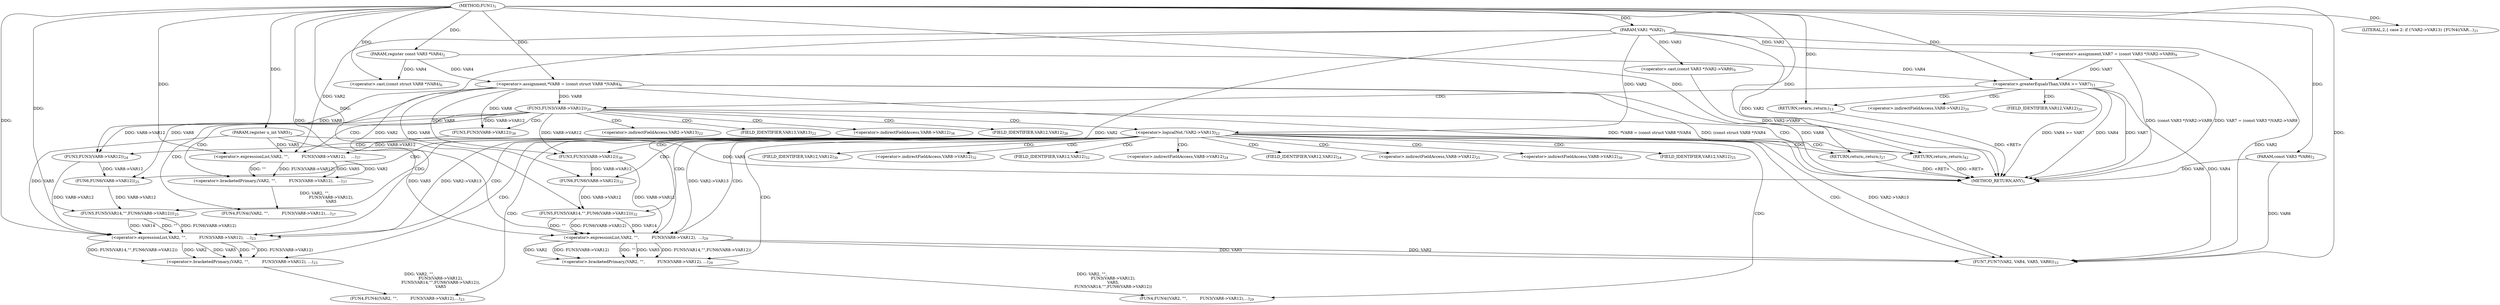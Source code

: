digraph "FUN1" {  
"8" [label = <(METHOD,FUN1)<SUB>1</SUB>> ]
"104" [label = <(METHOD_RETURN,ANY)<SUB>1</SUB>> ]
"9" [label = <(PARAM,VAR1 *VAR2)<SUB>1</SUB>> ]
"10" [label = <(PARAM,register const VAR3 *VAR4)<SUB>2</SUB>> ]
"11" [label = <(PARAM,register u_int VAR5)<SUB>2</SUB>> ]
"12" [label = <(PARAM,const VAR3 *VAR6)<SUB>2</SUB>> ]
"16" [label = <(&lt;operator&gt;.assignment,*VAR8 = (const struct VAR8 *)VAR4)<SUB>6</SUB>> ]
"21" [label = <(&lt;operator&gt;.assignment,VAR7 = (const VAR3 *)VAR2-&gt;VAR9)<SUB>9</SUB>> ]
"103" [label = <(RETURN,return;,return;)<SUB>42</SUB>> ]
"29" [label = <(&lt;operator&gt;.greaterEqualsThan,VAR4 &gt;= VAR7)<SUB>11</SUB>> ]
"35" [label = <(FUN3,FUN3(VAR8-&gt;VAR12))<SUB>20</SUB>> ]
"18" [label = <(&lt;operator&gt;.cast,(const struct VAR8 *)VAR4)<SUB>6</SUB>> ]
"23" [label = <(&lt;operator&gt;.cast,(const VAR3 *)VAR2-&gt;VAR9)<SUB>9</SUB>> ]
"33" [label = <(RETURN,return;,return;)<SUB>13</SUB>> ]
"41" [label = <(LITERAL,2,{
 	case 2:
 		if (!VAR2-&gt;VAR13) {
			FUN4((VAR...)<SUB>21</SUB>> ]
"92" [label = <(FUN4,FUN4((VAR2, &quot;&quot;,
		          FUN3(VAR8-&gt;VAR12),
...)<SUB>37</SUB>> ]
"43" [label = <(&lt;operator&gt;.logicalNot,!VAR2-&gt;VAR13)<SUB>22</SUB>> ]
"48" [label = <(FUN4,FUN4((VAR2, &quot;&quot;,
			          FUN3(VAR8-&gt;VAR12),...)<SUB>23</SUB>> ]
"65" [label = <(RETURN,return;,return;)<SUB>27</SUB>> ]
"93" [label = <(&lt;operator&gt;.bracketedPrimary,(VAR2, &quot;&quot;,
		          FUN3(VAR8-&gt;VAR12),
		   ...)<SUB>37</SUB>> ]
"68" [label = <(FUN4,FUN4((VAR2, &quot;&quot;,
			          FUN3(VAR8-&gt;VAR12),...)<SUB>29</SUB>> ]
"85" [label = <(FUN7,FUN7(VAR2, VAR4, VAR5, VAR6))<SUB>33</SUB>> ]
"94" [label = <(&lt;operator&gt;.expressionList,VAR2, &quot;&quot;,
		          FUN3(VAR8-&gt;VAR12),
		    ...)<SUB>37</SUB>> ]
"49" [label = <(&lt;operator&gt;.bracketedPrimary,(VAR2, &quot;&quot;,
			          FUN3(VAR8-&gt;VAR12),
			 ...)<SUB>23</SUB>> ]
"97" [label = <(FUN3,FUN3(VAR8-&gt;VAR12))<SUB>38</SUB>> ]
"50" [label = <(&lt;operator&gt;.expressionList,VAR2, &quot;&quot;,
			          FUN3(VAR8-&gt;VAR12),
			  ...)<SUB>23</SUB>> ]
"69" [label = <(&lt;operator&gt;.bracketedPrimary,(VAR2, &quot;&quot;,
			          FUN3(VAR8-&gt;VAR12),
			 ...)<SUB>29</SUB>> ]
"53" [label = <(FUN3,FUN3(VAR8-&gt;VAR12))<SUB>24</SUB>> ]
"57" [label = <(FUN5,FUN5(VAR14,&quot;&quot;,FUN6(VAR8-&gt;VAR12)))<SUB>25</SUB>> ]
"70" [label = <(&lt;operator&gt;.expressionList,VAR2, &quot;&quot;,
			          FUN3(VAR8-&gt;VAR12),
			  ...)<SUB>29</SUB>> ]
"60" [label = <(FUN6,FUN6(VAR8-&gt;VAR12))<SUB>25</SUB>> ]
"73" [label = <(FUN3,FUN3(VAR8-&gt;VAR12))<SUB>30</SUB>> ]
"78" [label = <(FUN5,FUN5(VAR14,&quot;&quot;,FUN6(VAR8-&gt;VAR12)))<SUB>32</SUB>> ]
"81" [label = <(FUN6,FUN6(VAR8-&gt;VAR12))<SUB>32</SUB>> ]
"36" [label = <(&lt;operator&gt;.indirectFieldAccess,VAR8-&gt;VAR12)<SUB>20</SUB>> ]
"38" [label = <(FIELD_IDENTIFIER,VAR12,VAR12)<SUB>20</SUB>> ]
"44" [label = <(&lt;operator&gt;.indirectFieldAccess,VAR2-&gt;VAR13)<SUB>22</SUB>> ]
"46" [label = <(FIELD_IDENTIFIER,VAR13,VAR13)<SUB>22</SUB>> ]
"98" [label = <(&lt;operator&gt;.indirectFieldAccess,VAR8-&gt;VAR12)<SUB>38</SUB>> ]
"100" [label = <(FIELD_IDENTIFIER,VAR12,VAR12)<SUB>38</SUB>> ]
"54" [label = <(&lt;operator&gt;.indirectFieldAccess,VAR8-&gt;VAR12)<SUB>24</SUB>> ]
"56" [label = <(FIELD_IDENTIFIER,VAR12,VAR12)<SUB>24</SUB>> ]
"61" [label = <(&lt;operator&gt;.indirectFieldAccess,VAR8-&gt;VAR12)<SUB>25</SUB>> ]
"74" [label = <(&lt;operator&gt;.indirectFieldAccess,VAR8-&gt;VAR12)<SUB>30</SUB>> ]
"63" [label = <(FIELD_IDENTIFIER,VAR12,VAR12)<SUB>25</SUB>> ]
"76" [label = <(FIELD_IDENTIFIER,VAR12,VAR12)<SUB>30</SUB>> ]
"82" [label = <(&lt;operator&gt;.indirectFieldAccess,VAR8-&gt;VAR12)<SUB>32</SUB>> ]
"84" [label = <(FIELD_IDENTIFIER,VAR12,VAR12)<SUB>32</SUB>> ]
  "33" -> "104"  [ label = "DDG: &lt;RET&gt;"] 
  "65" -> "104"  [ label = "DDG: &lt;RET&gt;"] 
  "103" -> "104"  [ label = "DDG: &lt;RET&gt;"] 
  "9" -> "104"  [ label = "DDG: VAR2"] 
  "11" -> "104"  [ label = "DDG: VAR5"] 
  "12" -> "104"  [ label = "DDG: VAR6"] 
  "16" -> "104"  [ label = "DDG: VAR8"] 
  "16" -> "104"  [ label = "DDG: (const struct VAR8 *)VAR4"] 
  "16" -> "104"  [ label = "DDG: *VAR8 = (const struct VAR8 *)VAR4"] 
  "23" -> "104"  [ label = "DDG: VAR2-&gt;VAR9"] 
  "21" -> "104"  [ label = "DDG: (const VAR3 *)VAR2-&gt;VAR9"] 
  "21" -> "104"  [ label = "DDG: VAR7 = (const VAR3 *)VAR2-&gt;VAR9"] 
  "29" -> "104"  [ label = "DDG: VAR4"] 
  "29" -> "104"  [ label = "DDG: VAR7"] 
  "29" -> "104"  [ label = "DDG: VAR4 &gt;= VAR7"] 
  "8" -> "9"  [ label = "DDG: "] 
  "8" -> "10"  [ label = "DDG: "] 
  "8" -> "11"  [ label = "DDG: "] 
  "8" -> "12"  [ label = "DDG: "] 
  "10" -> "16"  [ label = "DDG: VAR4"] 
  "8" -> "16"  [ label = "DDG: "] 
  "9" -> "21"  [ label = "DDG: VAR2"] 
  "8" -> "103"  [ label = "DDG: "] 
  "10" -> "18"  [ label = "DDG: VAR4"] 
  "8" -> "18"  [ label = "DDG: "] 
  "9" -> "23"  [ label = "DDG: VAR2"] 
  "8" -> "29"  [ label = "DDG: "] 
  "10" -> "29"  [ label = "DDG: VAR4"] 
  "21" -> "29"  [ label = "DDG: VAR7"] 
  "8" -> "33"  [ label = "DDG: "] 
  "16" -> "35"  [ label = "DDG: VAR8"] 
  "8" -> "41"  [ label = "DDG: "] 
  "93" -> "92"  [ label = "DDG: VAR2, &quot;&quot;,
		          FUN3(VAR8-&gt;VAR12),
		          VAR5"] 
  "9" -> "43"  [ label = "DDG: VAR2"] 
  "8" -> "65"  [ label = "DDG: "] 
  "94" -> "93"  [ label = "DDG: VAR2"] 
  "94" -> "93"  [ label = "DDG: &quot;&quot;"] 
  "94" -> "93"  [ label = "DDG: FUN3(VAR8-&gt;VAR12)"] 
  "94" -> "93"  [ label = "DDG: VAR5"] 
  "49" -> "48"  [ label = "DDG: VAR2, &quot;&quot;,
			          FUN3(VAR8-&gt;VAR12),
			          FUN5(VAR14,&quot;&quot;,FUN6(VAR8-&gt;VAR12)),
			          VAR5"] 
  "9" -> "94"  [ label = "DDG: VAR2"] 
  "8" -> "94"  [ label = "DDG: "] 
  "97" -> "94"  [ label = "DDG: VAR8-&gt;VAR12"] 
  "11" -> "94"  [ label = "DDG: VAR5"] 
  "50" -> "49"  [ label = "DDG: FUN5(VAR14,&quot;&quot;,FUN6(VAR8-&gt;VAR12))"] 
  "50" -> "49"  [ label = "DDG: VAR2"] 
  "50" -> "49"  [ label = "DDG: VAR5"] 
  "50" -> "49"  [ label = "DDG: &quot;&quot;"] 
  "50" -> "49"  [ label = "DDG: FUN3(VAR8-&gt;VAR12)"] 
  "69" -> "68"  [ label = "DDG: VAR2, &quot;&quot;,
			          FUN3(VAR8-&gt;VAR12),
			          VAR5,
			          FUN5(VAR14,&quot;&quot;,FUN6(VAR8-&gt;VAR12))"] 
  "43" -> "85"  [ label = "DDG: VAR2-&gt;VAR13"] 
  "70" -> "85"  [ label = "DDG: VAR2"] 
  "8" -> "85"  [ label = "DDG: "] 
  "9" -> "85"  [ label = "DDG: VAR2"] 
  "29" -> "85"  [ label = "DDG: VAR4"] 
  "70" -> "85"  [ label = "DDG: VAR5"] 
  "12" -> "85"  [ label = "DDG: VAR6"] 
  "16" -> "97"  [ label = "DDG: VAR8"] 
  "35" -> "97"  [ label = "DDG: VAR8-&gt;VAR12"] 
  "9" -> "50"  [ label = "DDG: VAR2"] 
  "43" -> "50"  [ label = "DDG: VAR2-&gt;VAR13"] 
  "8" -> "50"  [ label = "DDG: "] 
  "53" -> "50"  [ label = "DDG: VAR8-&gt;VAR12"] 
  "57" -> "50"  [ label = "DDG: VAR14"] 
  "57" -> "50"  [ label = "DDG: &quot;&quot;"] 
  "57" -> "50"  [ label = "DDG: FUN6(VAR8-&gt;VAR12)"] 
  "11" -> "50"  [ label = "DDG: VAR5"] 
  "70" -> "69"  [ label = "DDG: VAR5"] 
  "70" -> "69"  [ label = "DDG: FUN5(VAR14,&quot;&quot;,FUN6(VAR8-&gt;VAR12))"] 
  "70" -> "69"  [ label = "DDG: VAR2"] 
  "70" -> "69"  [ label = "DDG: FUN3(VAR8-&gt;VAR12)"] 
  "70" -> "69"  [ label = "DDG: &quot;&quot;"] 
  "16" -> "53"  [ label = "DDG: VAR8"] 
  "35" -> "53"  [ label = "DDG: VAR8-&gt;VAR12"] 
  "8" -> "57"  [ label = "DDG: "] 
  "60" -> "57"  [ label = "DDG: VAR8-&gt;VAR12"] 
  "9" -> "70"  [ label = "DDG: VAR2"] 
  "43" -> "70"  [ label = "DDG: VAR2-&gt;VAR13"] 
  "8" -> "70"  [ label = "DDG: "] 
  "73" -> "70"  [ label = "DDG: VAR8-&gt;VAR12"] 
  "11" -> "70"  [ label = "DDG: VAR5"] 
  "78" -> "70"  [ label = "DDG: VAR14"] 
  "78" -> "70"  [ label = "DDG: &quot;&quot;"] 
  "78" -> "70"  [ label = "DDG: FUN6(VAR8-&gt;VAR12)"] 
  "16" -> "60"  [ label = "DDG: VAR8"] 
  "53" -> "60"  [ label = "DDG: VAR8-&gt;VAR12"] 
  "16" -> "73"  [ label = "DDG: VAR8"] 
  "35" -> "73"  [ label = "DDG: VAR8-&gt;VAR12"] 
  "8" -> "78"  [ label = "DDG: "] 
  "81" -> "78"  [ label = "DDG: VAR8-&gt;VAR12"] 
  "16" -> "81"  [ label = "DDG: VAR8"] 
  "73" -> "81"  [ label = "DDG: VAR8-&gt;VAR12"] 
  "29" -> "38"  [ label = "CDG: "] 
  "29" -> "35"  [ label = "CDG: "] 
  "29" -> "33"  [ label = "CDG: "] 
  "29" -> "36"  [ label = "CDG: "] 
  "35" -> "94"  [ label = "CDG: "] 
  "35" -> "98"  [ label = "CDG: "] 
  "35" -> "46"  [ label = "CDG: "] 
  "35" -> "103"  [ label = "CDG: "] 
  "35" -> "92"  [ label = "CDG: "] 
  "35" -> "97"  [ label = "CDG: "] 
  "35" -> "44"  [ label = "CDG: "] 
  "35" -> "93"  [ label = "CDG: "] 
  "35" -> "43"  [ label = "CDG: "] 
  "35" -> "100"  [ label = "CDG: "] 
  "43" -> "48"  [ label = "CDG: "] 
  "43" -> "68"  [ label = "CDG: "] 
  "43" -> "49"  [ label = "CDG: "] 
  "43" -> "60"  [ label = "CDG: "] 
  "43" -> "73"  [ label = "CDG: "] 
  "43" -> "57"  [ label = "CDG: "] 
  "43" -> "81"  [ label = "CDG: "] 
  "43" -> "84"  [ label = "CDG: "] 
  "43" -> "85"  [ label = "CDG: "] 
  "43" -> "103"  [ label = "CDG: "] 
  "43" -> "56"  [ label = "CDG: "] 
  "43" -> "69"  [ label = "CDG: "] 
  "43" -> "74"  [ label = "CDG: "] 
  "43" -> "76"  [ label = "CDG: "] 
  "43" -> "65"  [ label = "CDG: "] 
  "43" -> "50"  [ label = "CDG: "] 
  "43" -> "82"  [ label = "CDG: "] 
  "43" -> "54"  [ label = "CDG: "] 
  "43" -> "61"  [ label = "CDG: "] 
  "43" -> "53"  [ label = "CDG: "] 
  "43" -> "70"  [ label = "CDG: "] 
  "43" -> "63"  [ label = "CDG: "] 
  "43" -> "78"  [ label = "CDG: "] 
}
